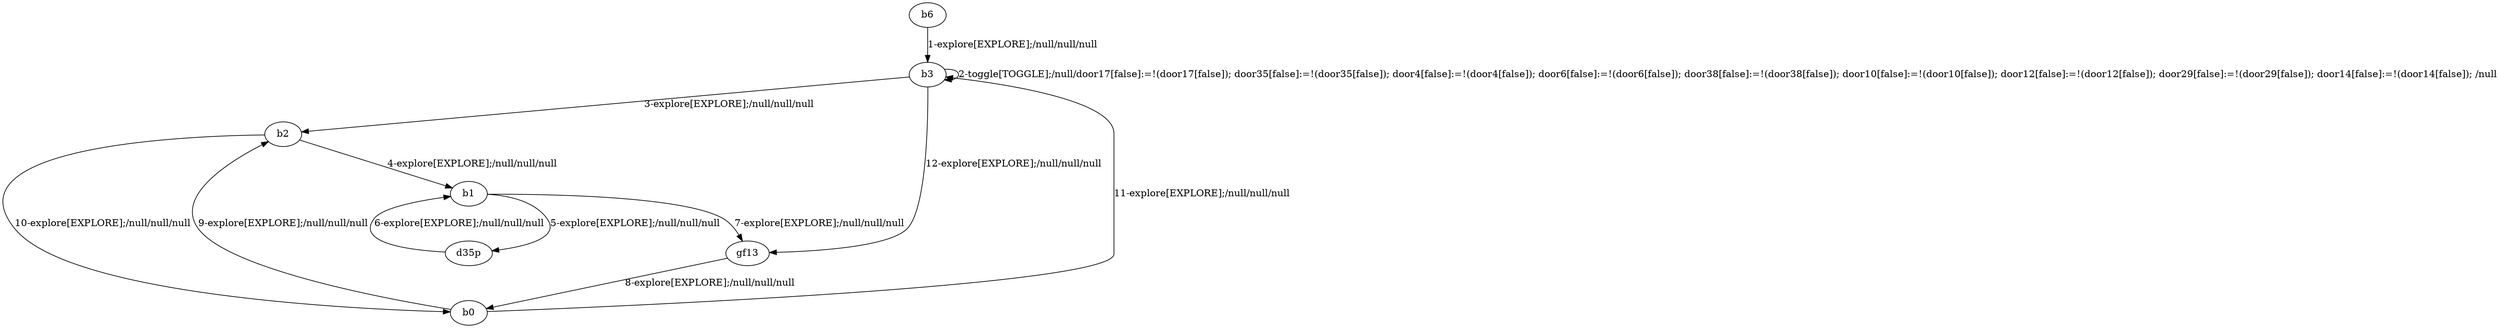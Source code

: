 # Total number of goals covered by this test: 1
# b3 --> b2

digraph g {
"b6" -> "b3" [label = "1-explore[EXPLORE];/null/null/null"];
"b3" -> "b3" [label = "2-toggle[TOGGLE];/null/door17[false]:=!(door17[false]); door35[false]:=!(door35[false]); door4[false]:=!(door4[false]); door6[false]:=!(door6[false]); door38[false]:=!(door38[false]); door10[false]:=!(door10[false]); door12[false]:=!(door12[false]); door29[false]:=!(door29[false]); door14[false]:=!(door14[false]); /null"];
"b3" -> "b2" [label = "3-explore[EXPLORE];/null/null/null"];
"b2" -> "b1" [label = "4-explore[EXPLORE];/null/null/null"];
"b1" -> "d35p" [label = "5-explore[EXPLORE];/null/null/null"];
"d35p" -> "b1" [label = "6-explore[EXPLORE];/null/null/null"];
"b1" -> "gf13" [label = "7-explore[EXPLORE];/null/null/null"];
"gf13" -> "b0" [label = "8-explore[EXPLORE];/null/null/null"];
"b0" -> "b2" [label = "9-explore[EXPLORE];/null/null/null"];
"b2" -> "b0" [label = "10-explore[EXPLORE];/null/null/null"];
"b0" -> "b3" [label = "11-explore[EXPLORE];/null/null/null"];
"b3" -> "gf13" [label = "12-explore[EXPLORE];/null/null/null"];
}